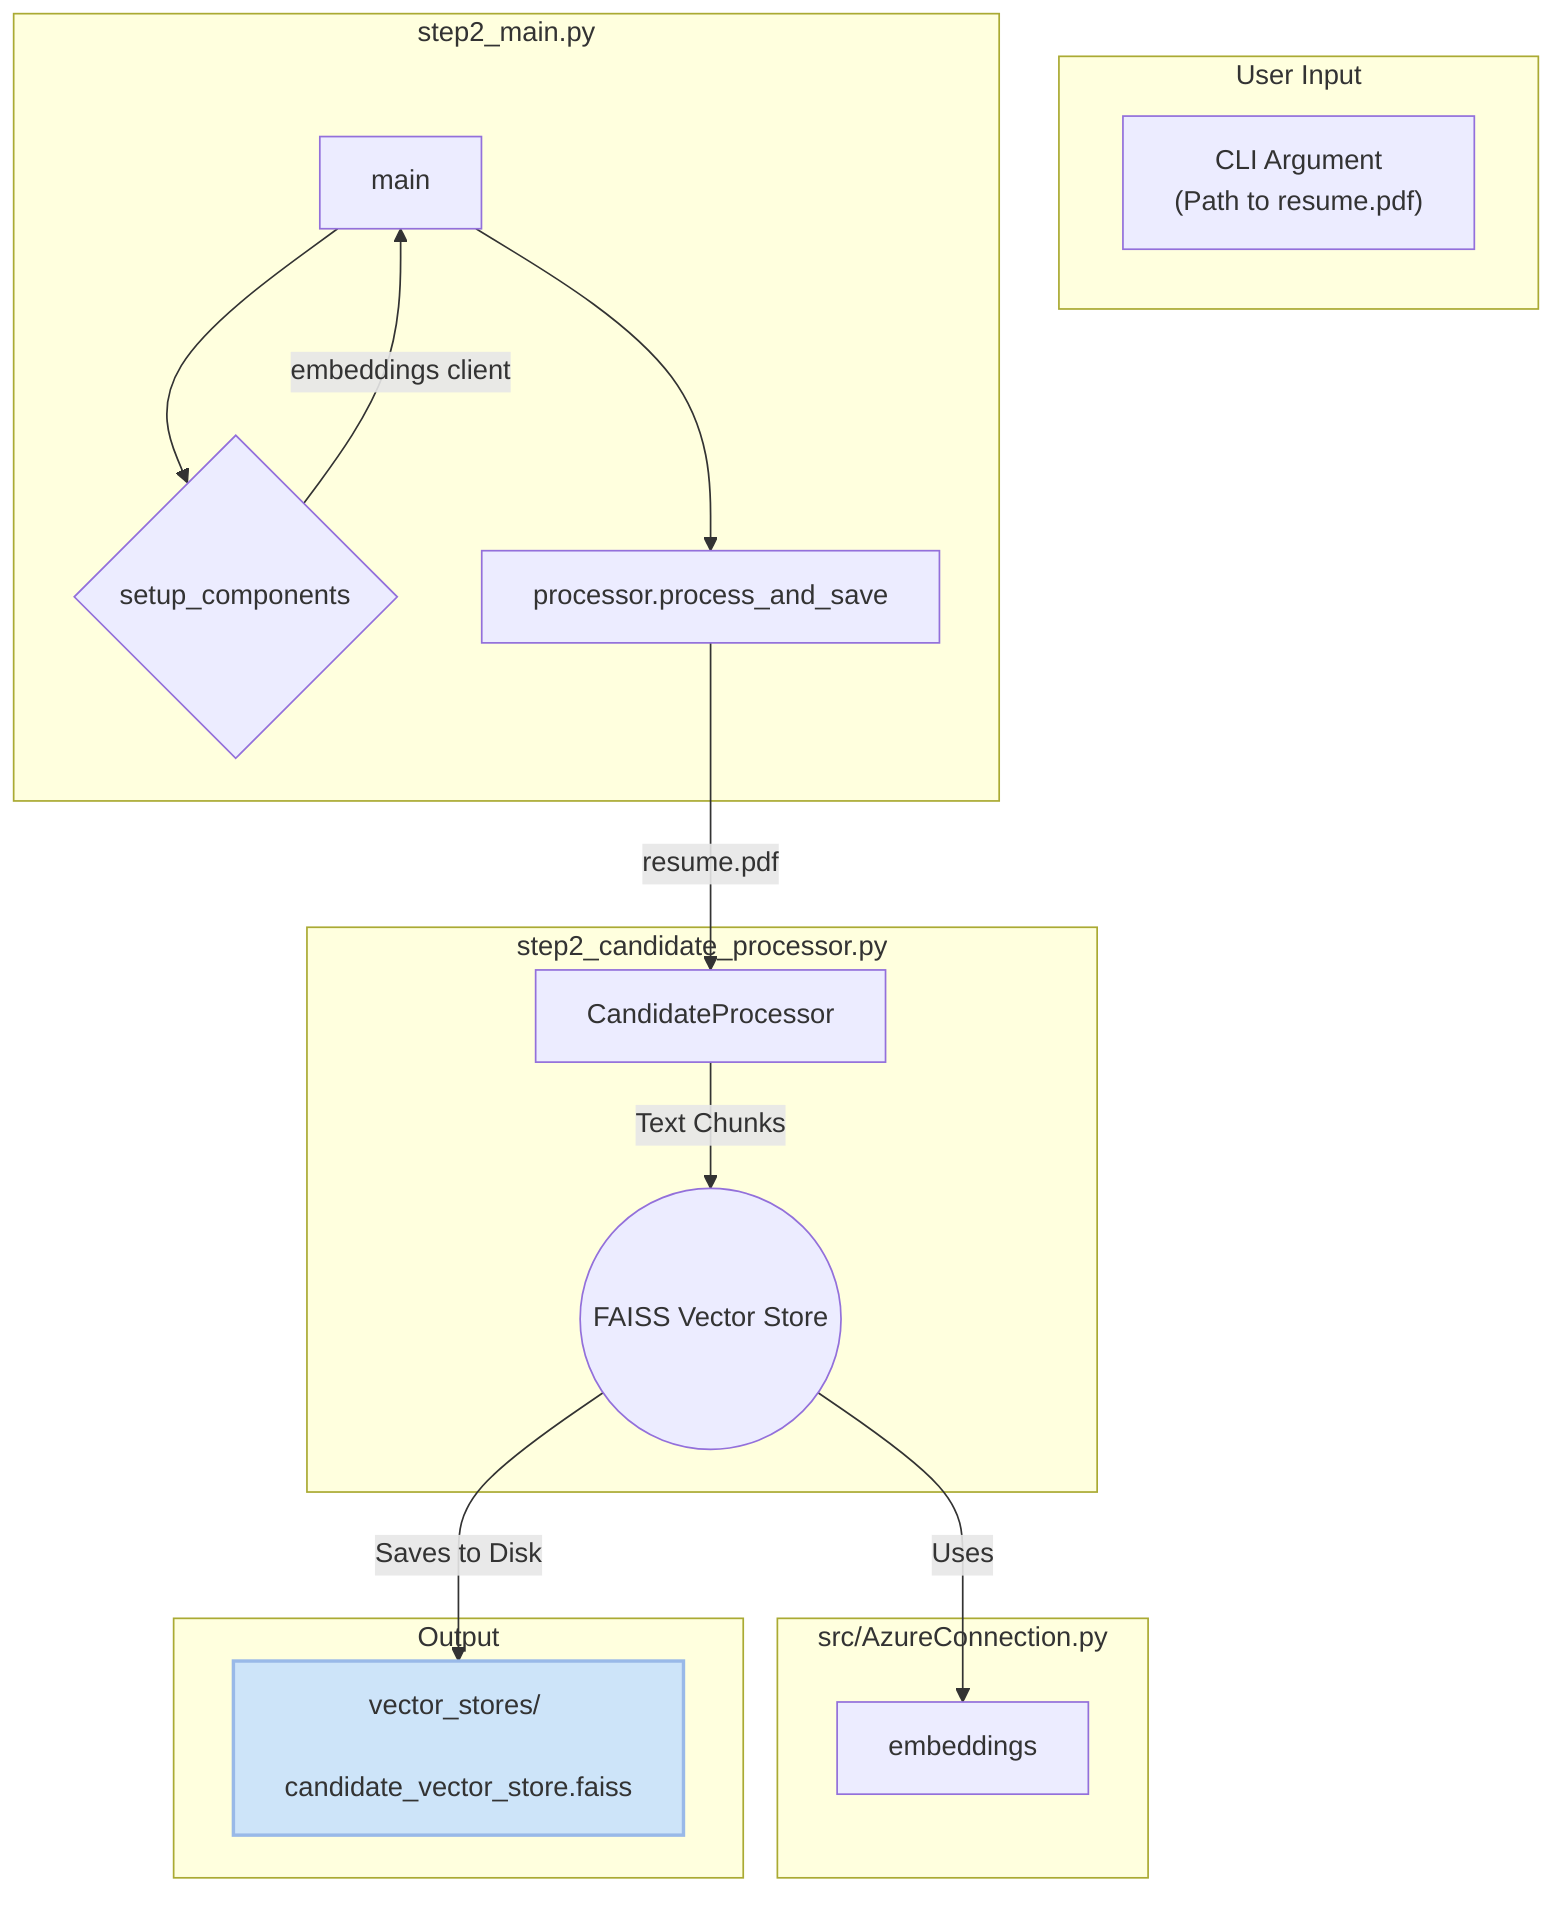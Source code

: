 graph TD
    subgraph User Input
        A["CLI Argument <br/>(Path to resume.pdf)"]
    end

    subgraph "step2_main.py"
        B[main] --> C{setup_components};
        C -- "embeddings client" --> B;
        B --> D[processor.process_and_save];
    end

    subgraph "step2_candidate_processor.py"
        E[CandidateProcessor]
        D -- "resume.pdf" --> E;
        E -- "Text Chunks" --> F((FAISS Vector Store));
    end
    
    subgraph "src/AzureConnection.py"
        G[embeddings]
        F -- "Uses" --> G
    end

    subgraph "Output"
      H["vector_stores/ <br/> candidate_vector_store.faiss"]
      F -- "Saves to Disk" --> H
    end

    style H fill:#cde4f9,stroke:#99b9e8,stroke-width:2px